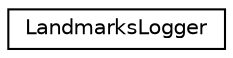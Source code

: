 digraph "Graphical Class Hierarchy"
{
 // LATEX_PDF_SIZE
  edge [fontname="Helvetica",fontsize="10",labelfontname="Helvetica",labelfontsize="10"];
  node [fontname="Helvetica",fontsize="10",shape=record];
  rankdir="LR";
  Node0 [label="LandmarksLogger",height=0.2,width=0.4,color="black", fillcolor="white", style="filled",URL="$class_landmarks_logger.html",tooltip="Clase para guardar los landmarks. Por defecto genera un video."];
}
